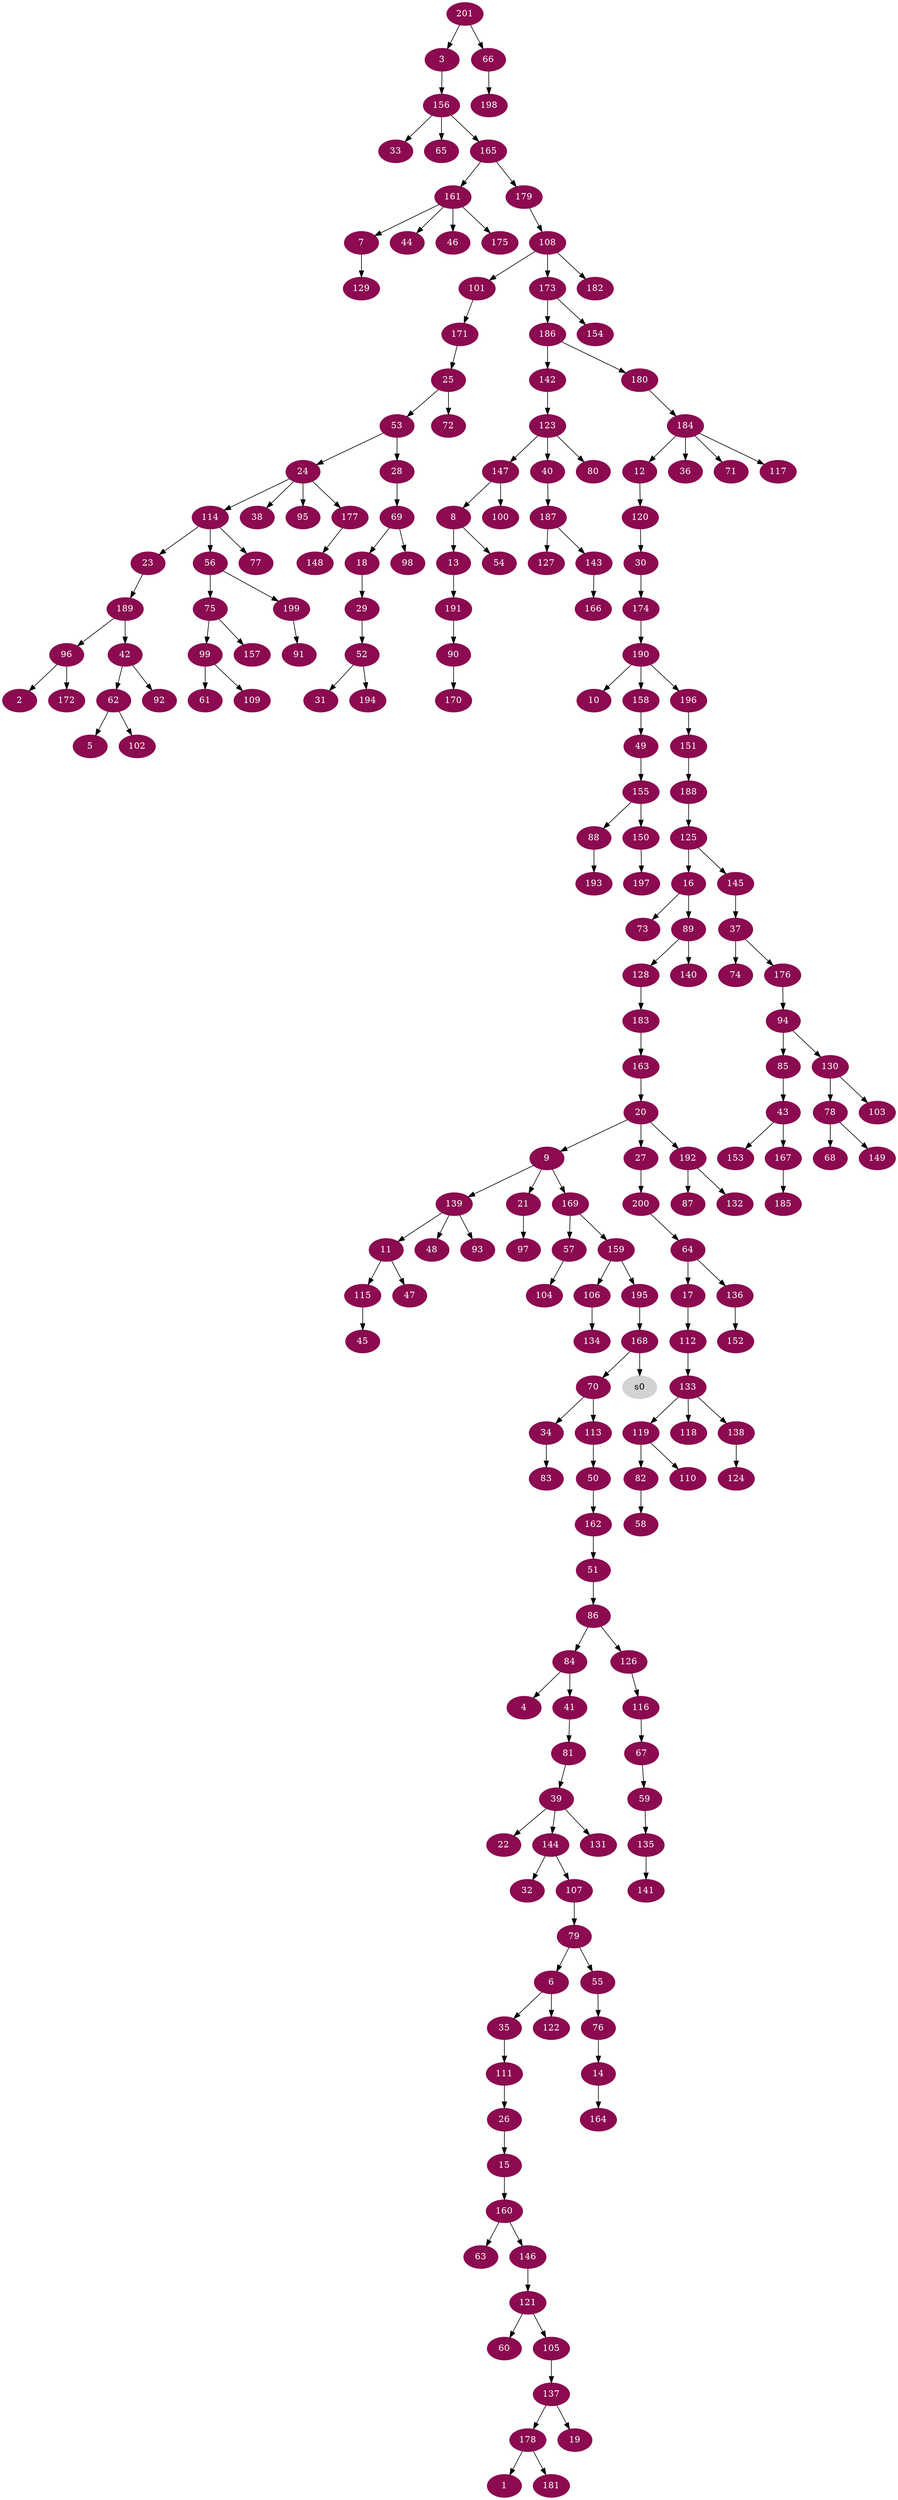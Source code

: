 digraph G {
node [color=deeppink4, style=filled, fontcolor=white];
178 -> 1;
96 -> 2;
201 -> 3;
84 -> 4;
62 -> 5;
79 -> 6;
161 -> 7;
147 -> 8;
20 -> 9;
190 -> 10;
139 -> 11;
184 -> 12;
8 -> 13;
76 -> 14;
26 -> 15;
125 -> 16;
64 -> 17;
69 -> 18;
137 -> 19;
163 -> 20;
9 -> 21;
39 -> 22;
114 -> 23;
53 -> 24;
171 -> 25;
111 -> 26;
20 -> 27;
53 -> 28;
18 -> 29;
120 -> 30;
52 -> 31;
144 -> 32;
156 -> 33;
70 -> 34;
6 -> 35;
184 -> 36;
145 -> 37;
24 -> 38;
81 -> 39;
123 -> 40;
84 -> 41;
189 -> 42;
85 -> 43;
161 -> 44;
115 -> 45;
161 -> 46;
11 -> 47;
139 -> 48;
158 -> 49;
113 -> 50;
162 -> 51;
29 -> 52;
25 -> 53;
8 -> 54;
79 -> 55;
114 -> 56;
169 -> 57;
82 -> 58;
67 -> 59;
121 -> 60;
99 -> 61;
42 -> 62;
160 -> 63;
200 -> 64;
156 -> 65;
201 -> 66;
116 -> 67;
78 -> 68;
28 -> 69;
168 -> 70;
184 -> 71;
25 -> 72;
16 -> 73;
37 -> 74;
56 -> 75;
55 -> 76;
114 -> 77;
130 -> 78;
107 -> 79;
123 -> 80;
41 -> 81;
119 -> 82;
34 -> 83;
86 -> 84;
94 -> 85;
51 -> 86;
192 -> 87;
155 -> 88;
16 -> 89;
191 -> 90;
199 -> 91;
42 -> 92;
139 -> 93;
176 -> 94;
24 -> 95;
189 -> 96;
21 -> 97;
69 -> 98;
75 -> 99;
147 -> 100;
108 -> 101;
62 -> 102;
130 -> 103;
57 -> 104;
121 -> 105;
159 -> 106;
144 -> 107;
179 -> 108;
99 -> 109;
119 -> 110;
35 -> 111;
17 -> 112;
70 -> 113;
24 -> 114;
11 -> 115;
126 -> 116;
184 -> 117;
133 -> 118;
133 -> 119;
12 -> 120;
146 -> 121;
6 -> 122;
142 -> 123;
138 -> 124;
188 -> 125;
86 -> 126;
187 -> 127;
89 -> 128;
7 -> 129;
94 -> 130;
39 -> 131;
192 -> 132;
112 -> 133;
106 -> 134;
59 -> 135;
64 -> 136;
105 -> 137;
133 -> 138;
9 -> 139;
89 -> 140;
135 -> 141;
186 -> 142;
187 -> 143;
39 -> 144;
125 -> 145;
160 -> 146;
123 -> 147;
177 -> 148;
78 -> 149;
155 -> 150;
196 -> 151;
136 -> 152;
43 -> 153;
173 -> 154;
49 -> 155;
3 -> 156;
75 -> 157;
190 -> 158;
169 -> 159;
15 -> 160;
165 -> 161;
50 -> 162;
183 -> 163;
14 -> 164;
156 -> 165;
143 -> 166;
43 -> 167;
195 -> 168;
9 -> 169;
90 -> 170;
101 -> 171;
96 -> 172;
108 -> 173;
30 -> 174;
161 -> 175;
37 -> 176;
24 -> 177;
137 -> 178;
165 -> 179;
186 -> 180;
178 -> 181;
108 -> 182;
128 -> 183;
180 -> 184;
167 -> 185;
173 -> 186;
40 -> 187;
151 -> 188;
23 -> 189;
174 -> 190;
13 -> 191;
20 -> 192;
88 -> 193;
52 -> 194;
159 -> 195;
190 -> 196;
150 -> 197;
66 -> 198;
56 -> 199;
27 -> 200;
node [color=lightgrey, style=filled, fontcolor=black];
168 -> s0;
}
